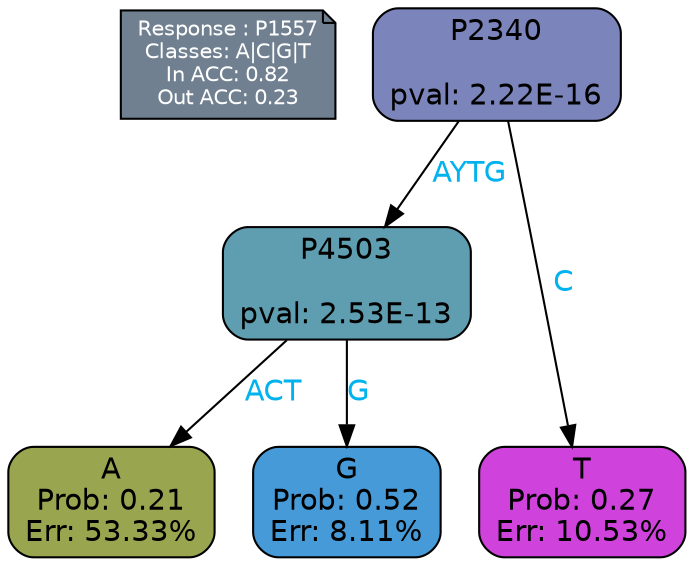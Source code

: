 digraph Tree {
node [shape=box, style="filled, rounded", color="black", fontname=helvetica] ;
graph [ranksep=equally, splines=polylines, bgcolor=transparent, dpi=600] ;
edge [fontname=helvetica] ;
LEGEND [label="Response : P1557
Classes: A|C|G|T
In ACC: 0.82
Out ACC: 0.23
",shape=note,align=left,style=filled,fillcolor="slategray",fontcolor="white",fontsize=10];1 [label="P2340

pval: 2.22E-16", fillcolor="#7c85bb"] ;
2 [label="P4503

pval: 2.53E-13", fillcolor="#5e9eb0"] ;
3 [label="A
Prob: 0.21
Err: 53.33%", fillcolor="#99a64f"] ;
4 [label="G
Prob: 0.52
Err: 8.11%", fillcolor="#469ad7"] ;
5 [label="T
Prob: 0.27
Err: 10.53%", fillcolor="#cf42db"] ;
1 -> 2 [label="AYTG",fontcolor=deepskyblue2] ;
1 -> 5 [label="C",fontcolor=deepskyblue2] ;
2 -> 3 [label="ACT",fontcolor=deepskyblue2] ;
2 -> 4 [label="G",fontcolor=deepskyblue2] ;
{rank = same; 3;4;5;}{rank = same; LEGEND;1;}}